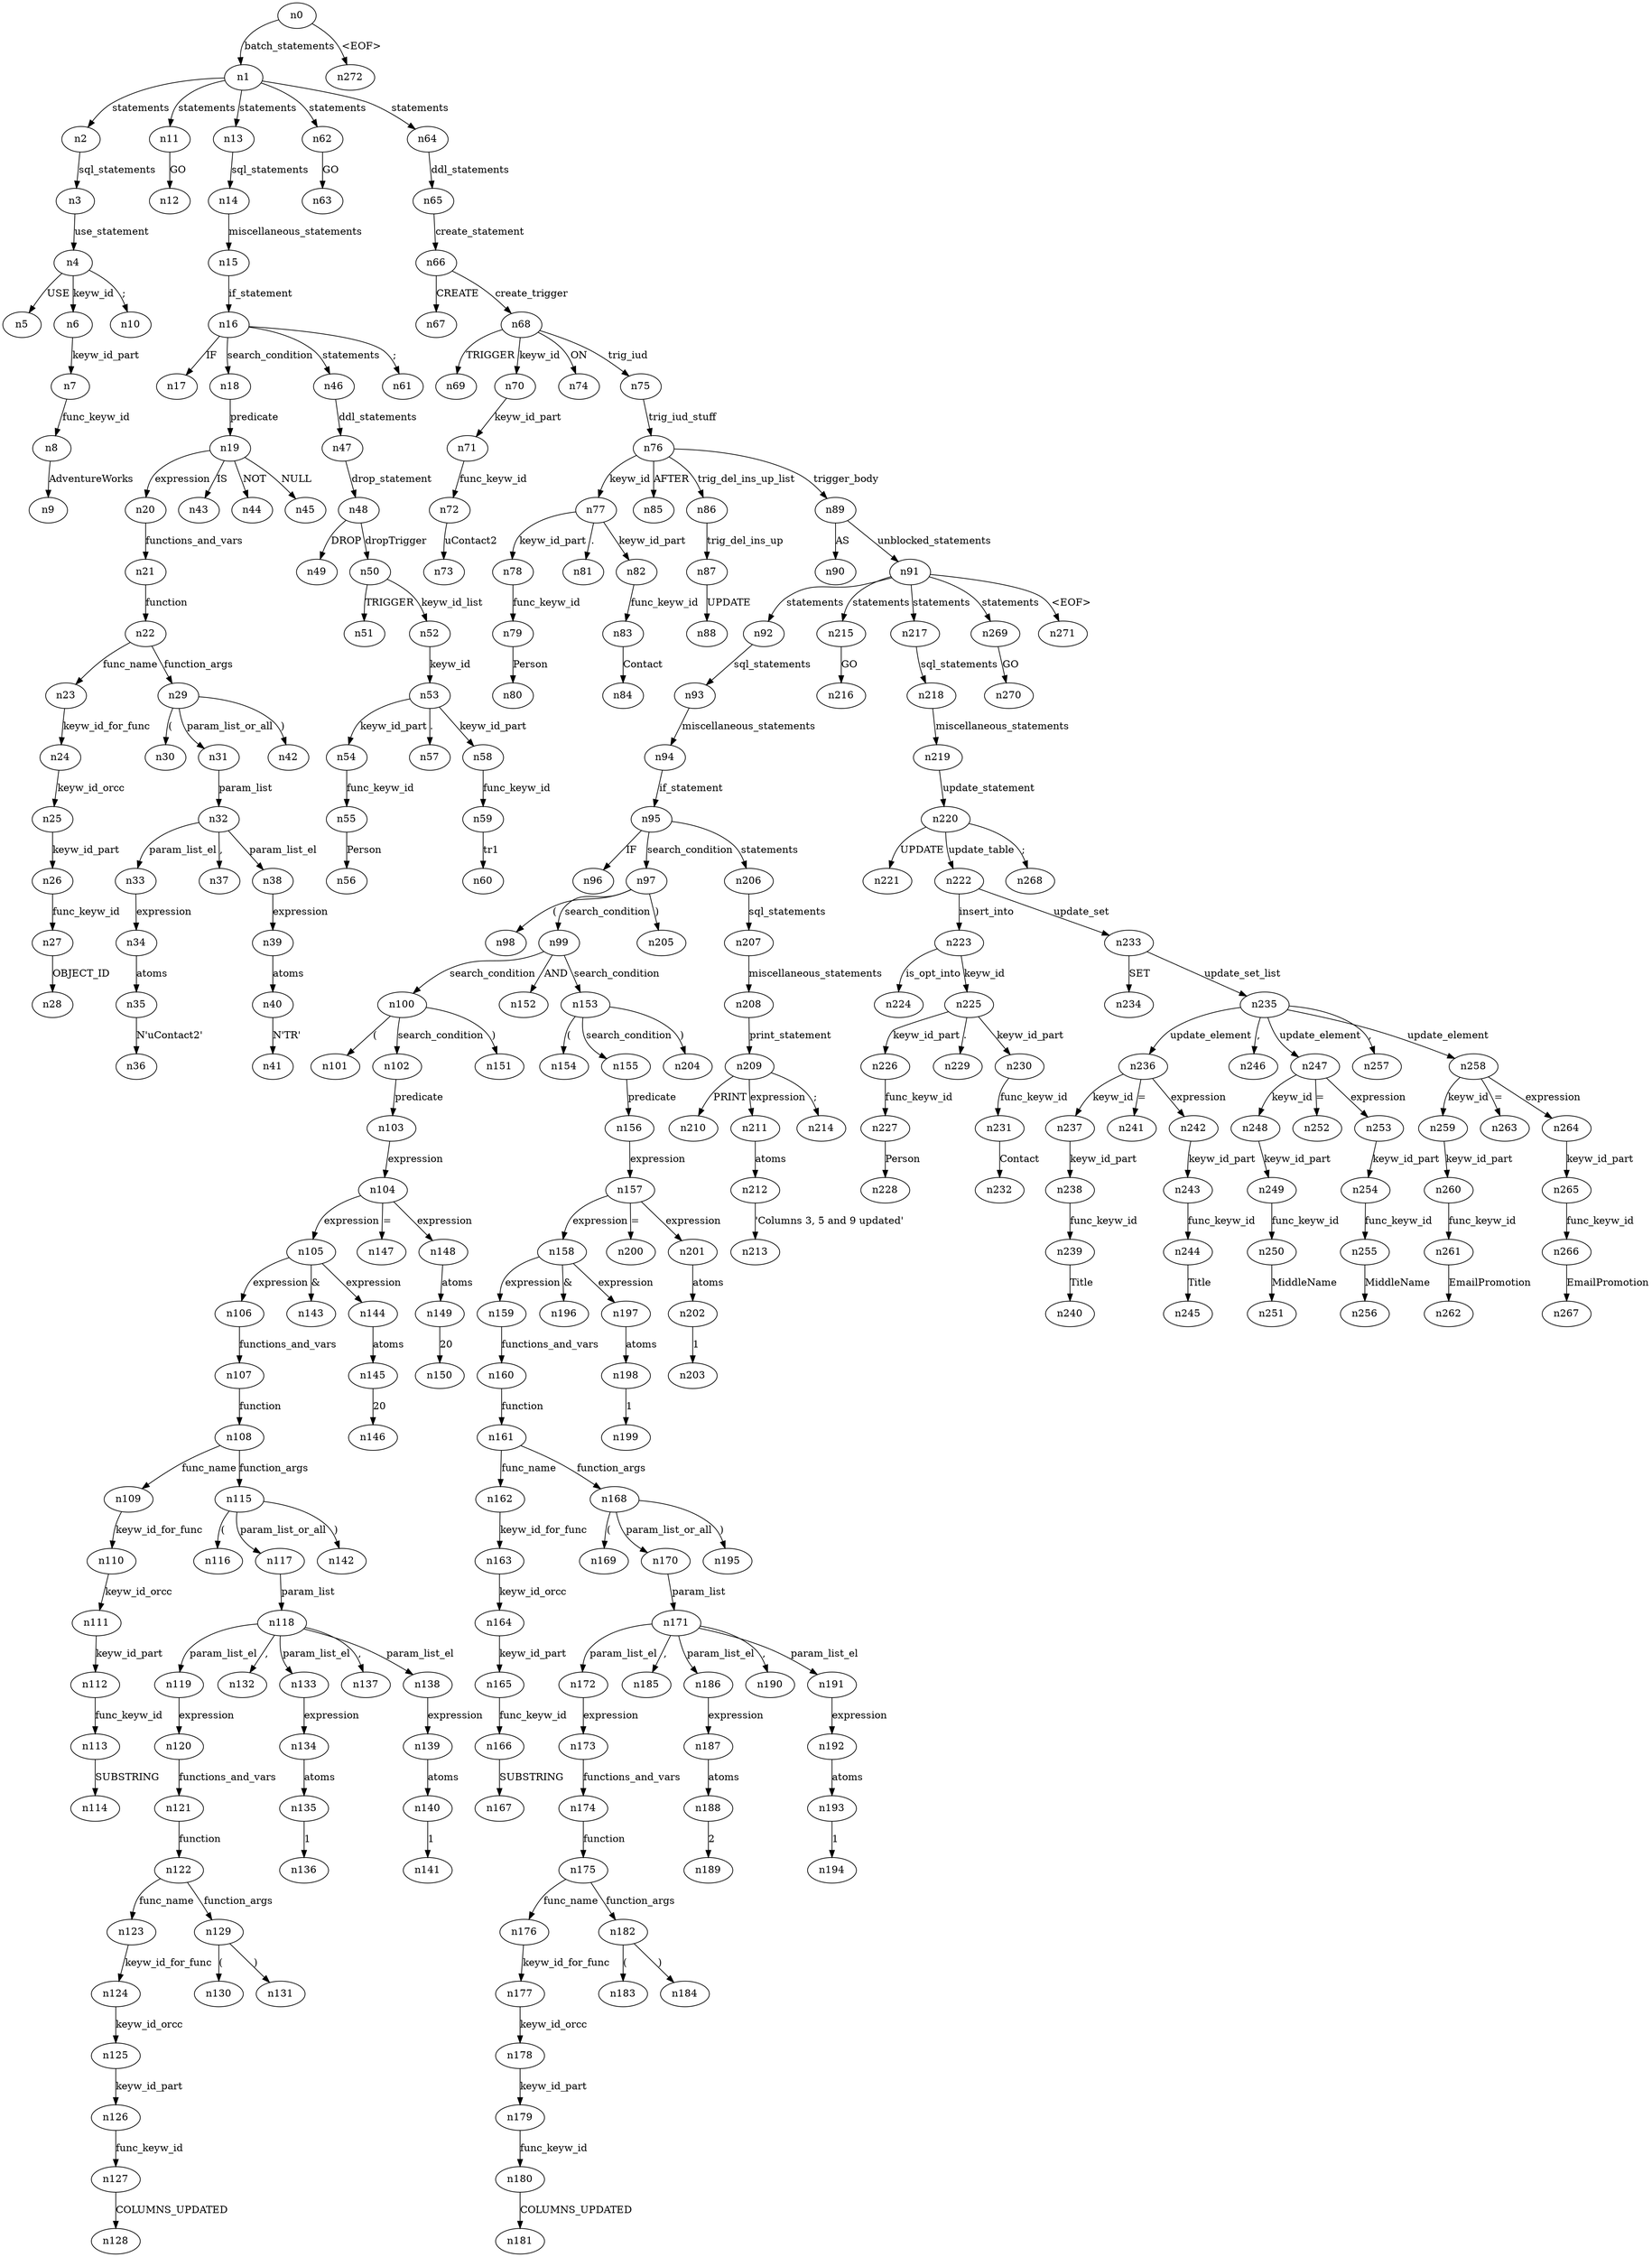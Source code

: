 digraph ParseTree {
  n0 -> n1 [label="batch_statements"];
  n1 -> n2 [label="statements"];
  n2 -> n3 [label="sql_statements"];
  n3 -> n4 [label="use_statement"];
  n4 -> n5 [label="USE"];
  n4 -> n6 [label="keyw_id"];
  n6 -> n7 [label="keyw_id_part"];
  n7 -> n8 [label="func_keyw_id"];
  n8 -> n9 [label="AdventureWorks"];
  n4 -> n10 [label=";"];
  n1 -> n11 [label="statements"];
  n11 -> n12 [label="GO"];
  n1 -> n13 [label="statements"];
  n13 -> n14 [label="sql_statements"];
  n14 -> n15 [label="miscellaneous_statements"];
  n15 -> n16 [label="if_statement"];
  n16 -> n17 [label="IF"];
  n16 -> n18 [label="search_condition"];
  n18 -> n19 [label="predicate"];
  n19 -> n20 [label="expression"];
  n20 -> n21 [label="functions_and_vars"];
  n21 -> n22 [label="function"];
  n22 -> n23 [label="func_name"];
  n23 -> n24 [label="keyw_id_for_func"];
  n24 -> n25 [label="keyw_id_orcc"];
  n25 -> n26 [label="keyw_id_part"];
  n26 -> n27 [label="func_keyw_id"];
  n27 -> n28 [label="OBJECT_ID"];
  n22 -> n29 [label="function_args"];
  n29 -> n30 [label="("];
  n29 -> n31 [label="param_list_or_all"];
  n31 -> n32 [label="param_list"];
  n32 -> n33 [label="param_list_el"];
  n33 -> n34 [label="expression"];
  n34 -> n35 [label="atoms"];
  n35 -> n36 [label="N'uContact2'"];
  n32 -> n37 [label=","];
  n32 -> n38 [label="param_list_el"];
  n38 -> n39 [label="expression"];
  n39 -> n40 [label="atoms"];
  n40 -> n41 [label="N'TR'"];
  n29 -> n42 [label=")"];
  n19 -> n43 [label="IS"];
  n19 -> n44 [label="NOT"];
  n19 -> n45 [label="NULL"];
  n16 -> n46 [label="statements"];
  n46 -> n47 [label="ddl_statements"];
  n47 -> n48 [label="drop_statement"];
  n48 -> n49 [label="DROP"];
  n48 -> n50 [label="dropTrigger"];
  n50 -> n51 [label="TRIGGER"];
  n50 -> n52 [label="keyw_id_list"];
  n52 -> n53 [label="keyw_id"];
  n53 -> n54 [label="keyw_id_part"];
  n54 -> n55 [label="func_keyw_id"];
  n55 -> n56 [label="Person"];
  n53 -> n57 [label="."];
  n53 -> n58 [label="keyw_id_part"];
  n58 -> n59 [label="func_keyw_id"];
  n59 -> n60 [label="tr1"];
  n16 -> n61 [label=";"];
  n1 -> n62 [label="statements"];
  n62 -> n63 [label="GO"];
  n1 -> n64 [label="statements"];
  n64 -> n65 [label="ddl_statements"];
  n65 -> n66 [label="create_statement"];
  n66 -> n67 [label="CREATE"];
  n66 -> n68 [label="create_trigger"];
  n68 -> n69 [label="TRIGGER"];
  n68 -> n70 [label="keyw_id"];
  n70 -> n71 [label="keyw_id_part"];
  n71 -> n72 [label="func_keyw_id"];
  n72 -> n73 [label="uContact2"];
  n68 -> n74 [label="ON"];
  n68 -> n75 [label="trig_iud"];
  n75 -> n76 [label="trig_iud_stuff"];
  n76 -> n77 [label="keyw_id"];
  n77 -> n78 [label="keyw_id_part"];
  n78 -> n79 [label="func_keyw_id"];
  n79 -> n80 [label="Person"];
  n77 -> n81 [label="."];
  n77 -> n82 [label="keyw_id_part"];
  n82 -> n83 [label="func_keyw_id"];
  n83 -> n84 [label="Contact"];
  n76 -> n85 [label="AFTER"];
  n76 -> n86 [label="trig_del_ins_up_list"];
  n86 -> n87 [label="trig_del_ins_up"];
  n87 -> n88 [label="UPDATE"];
  n76 -> n89 [label="trigger_body"];
  n89 -> n90 [label="AS"];
  n89 -> n91 [label="unblocked_statements"];
  n91 -> n92 [label="statements"];
  n92 -> n93 [label="sql_statements"];
  n93 -> n94 [label="miscellaneous_statements"];
  n94 -> n95 [label="if_statement"];
  n95 -> n96 [label="IF"];
  n95 -> n97 [label="search_condition"];
  n97 -> n98 [label="("];
  n97 -> n99 [label="search_condition"];
  n99 -> n100 [label="search_condition"];
  n100 -> n101 [label="("];
  n100 -> n102 [label="search_condition"];
  n102 -> n103 [label="predicate"];
  n103 -> n104 [label="expression"];
  n104 -> n105 [label="expression"];
  n105 -> n106 [label="expression"];
  n106 -> n107 [label="functions_and_vars"];
  n107 -> n108 [label="function"];
  n108 -> n109 [label="func_name"];
  n109 -> n110 [label="keyw_id_for_func"];
  n110 -> n111 [label="keyw_id_orcc"];
  n111 -> n112 [label="keyw_id_part"];
  n112 -> n113 [label="func_keyw_id"];
  n113 -> n114 [label="SUBSTRING"];
  n108 -> n115 [label="function_args"];
  n115 -> n116 [label="("];
  n115 -> n117 [label="param_list_or_all"];
  n117 -> n118 [label="param_list"];
  n118 -> n119 [label="param_list_el"];
  n119 -> n120 [label="expression"];
  n120 -> n121 [label="functions_and_vars"];
  n121 -> n122 [label="function"];
  n122 -> n123 [label="func_name"];
  n123 -> n124 [label="keyw_id_for_func"];
  n124 -> n125 [label="keyw_id_orcc"];
  n125 -> n126 [label="keyw_id_part"];
  n126 -> n127 [label="func_keyw_id"];
  n127 -> n128 [label="COLUMNS_UPDATED"];
  n122 -> n129 [label="function_args"];
  n129 -> n130 [label="("];
  n129 -> n131 [label=")"];
  n118 -> n132 [label=","];
  n118 -> n133 [label="param_list_el"];
  n133 -> n134 [label="expression"];
  n134 -> n135 [label="atoms"];
  n135 -> n136 [label="1"];
  n118 -> n137 [label=","];
  n118 -> n138 [label="param_list_el"];
  n138 -> n139 [label="expression"];
  n139 -> n140 [label="atoms"];
  n140 -> n141 [label="1"];
  n115 -> n142 [label=")"];
  n105 -> n143 [label="&"];
  n105 -> n144 [label="expression"];
  n144 -> n145 [label="atoms"];
  n145 -> n146 [label="20"];
  n104 -> n147 [label="="];
  n104 -> n148 [label="expression"];
  n148 -> n149 [label="atoms"];
  n149 -> n150 [label="20"];
  n100 -> n151 [label=")"];
  n99 -> n152 [label="AND"];
  n99 -> n153 [label="search_condition"];
  n153 -> n154 [label="("];
  n153 -> n155 [label="search_condition"];
  n155 -> n156 [label="predicate"];
  n156 -> n157 [label="expression"];
  n157 -> n158 [label="expression"];
  n158 -> n159 [label="expression"];
  n159 -> n160 [label="functions_and_vars"];
  n160 -> n161 [label="function"];
  n161 -> n162 [label="func_name"];
  n162 -> n163 [label="keyw_id_for_func"];
  n163 -> n164 [label="keyw_id_orcc"];
  n164 -> n165 [label="keyw_id_part"];
  n165 -> n166 [label="func_keyw_id"];
  n166 -> n167 [label="SUBSTRING"];
  n161 -> n168 [label="function_args"];
  n168 -> n169 [label="("];
  n168 -> n170 [label="param_list_or_all"];
  n170 -> n171 [label="param_list"];
  n171 -> n172 [label="param_list_el"];
  n172 -> n173 [label="expression"];
  n173 -> n174 [label="functions_and_vars"];
  n174 -> n175 [label="function"];
  n175 -> n176 [label="func_name"];
  n176 -> n177 [label="keyw_id_for_func"];
  n177 -> n178 [label="keyw_id_orcc"];
  n178 -> n179 [label="keyw_id_part"];
  n179 -> n180 [label="func_keyw_id"];
  n180 -> n181 [label="COLUMNS_UPDATED"];
  n175 -> n182 [label="function_args"];
  n182 -> n183 [label="("];
  n182 -> n184 [label=")"];
  n171 -> n185 [label=","];
  n171 -> n186 [label="param_list_el"];
  n186 -> n187 [label="expression"];
  n187 -> n188 [label="atoms"];
  n188 -> n189 [label="2"];
  n171 -> n190 [label=","];
  n171 -> n191 [label="param_list_el"];
  n191 -> n192 [label="expression"];
  n192 -> n193 [label="atoms"];
  n193 -> n194 [label="1"];
  n168 -> n195 [label=")"];
  n158 -> n196 [label="&"];
  n158 -> n197 [label="expression"];
  n197 -> n198 [label="atoms"];
  n198 -> n199 [label="1"];
  n157 -> n200 [label="="];
  n157 -> n201 [label="expression"];
  n201 -> n202 [label="atoms"];
  n202 -> n203 [label="1"];
  n153 -> n204 [label=")"];
  n97 -> n205 [label=")"];
  n95 -> n206 [label="statements"];
  n206 -> n207 [label="sql_statements"];
  n207 -> n208 [label="miscellaneous_statements"];
  n208 -> n209 [label="print_statement"];
  n209 -> n210 [label="PRINT"];
  n209 -> n211 [label="expression"];
  n211 -> n212 [label="atoms"];
  n212 -> n213 [label="'Columns 3, 5 and 9 updated'"];
  n209 -> n214 [label=";"];
  n91 -> n215 [label="statements"];
  n215 -> n216 [label="GO"];
  n91 -> n217 [label="statements"];
  n217 -> n218 [label="sql_statements"];
  n218 -> n219 [label="miscellaneous_statements"];
  n219 -> n220 [label="update_statement"];
  n220 -> n221 [label="UPDATE"];
  n220 -> n222 [label="update_table"];
  n222 -> n223 [label="insert_into"];
  n223 -> n224 [label="is_opt_into"];
  n223 -> n225 [label="keyw_id"];
  n225 -> n226 [label="keyw_id_part"];
  n226 -> n227 [label="func_keyw_id"];
  n227 -> n228 [label="Person"];
  n225 -> n229 [label="."];
  n225 -> n230 [label="keyw_id_part"];
  n230 -> n231 [label="func_keyw_id"];
  n231 -> n232 [label="Contact"];
  n222 -> n233 [label="update_set"];
  n233 -> n234 [label="SET"];
  n233 -> n235 [label="update_set_list"];
  n235 -> n236 [label="update_element"];
  n236 -> n237 [label="keyw_id"];
  n237 -> n238 [label="keyw_id_part"];
  n238 -> n239 [label="func_keyw_id"];
  n239 -> n240 [label="Title"];
  n236 -> n241 [label="="];
  n236 -> n242 [label="expression"];
  n242 -> n243 [label="keyw_id_part"];
  n243 -> n244 [label="func_keyw_id"];
  n244 -> n245 [label="Title"];
  n235 -> n246 [label=","];
  n235 -> n247 [label="update_element"];
  n247 -> n248 [label="keyw_id"];
  n248 -> n249 [label="keyw_id_part"];
  n249 -> n250 [label="func_keyw_id"];
  n250 -> n251 [label="MiddleName"];
  n247 -> n252 [label="="];
  n247 -> n253 [label="expression"];
  n253 -> n254 [label="keyw_id_part"];
  n254 -> n255 [label="func_keyw_id"];
  n255 -> n256 [label="MiddleName"];
  n235 -> n257 [label=","];
  n235 -> n258 [label="update_element"];
  n258 -> n259 [label="keyw_id"];
  n259 -> n260 [label="keyw_id_part"];
  n260 -> n261 [label="func_keyw_id"];
  n261 -> n262 [label="EmailPromotion"];
  n258 -> n263 [label="="];
  n258 -> n264 [label="expression"];
  n264 -> n265 [label="keyw_id_part"];
  n265 -> n266 [label="func_keyw_id"];
  n266 -> n267 [label="EmailPromotion"];
  n220 -> n268 [label=";"];
  n91 -> n269 [label="statements"];
  n269 -> n270 [label="GO"];
  n91 -> n271 [label="<EOF>"];
  n0 -> n272 [label="<EOF>"];
}